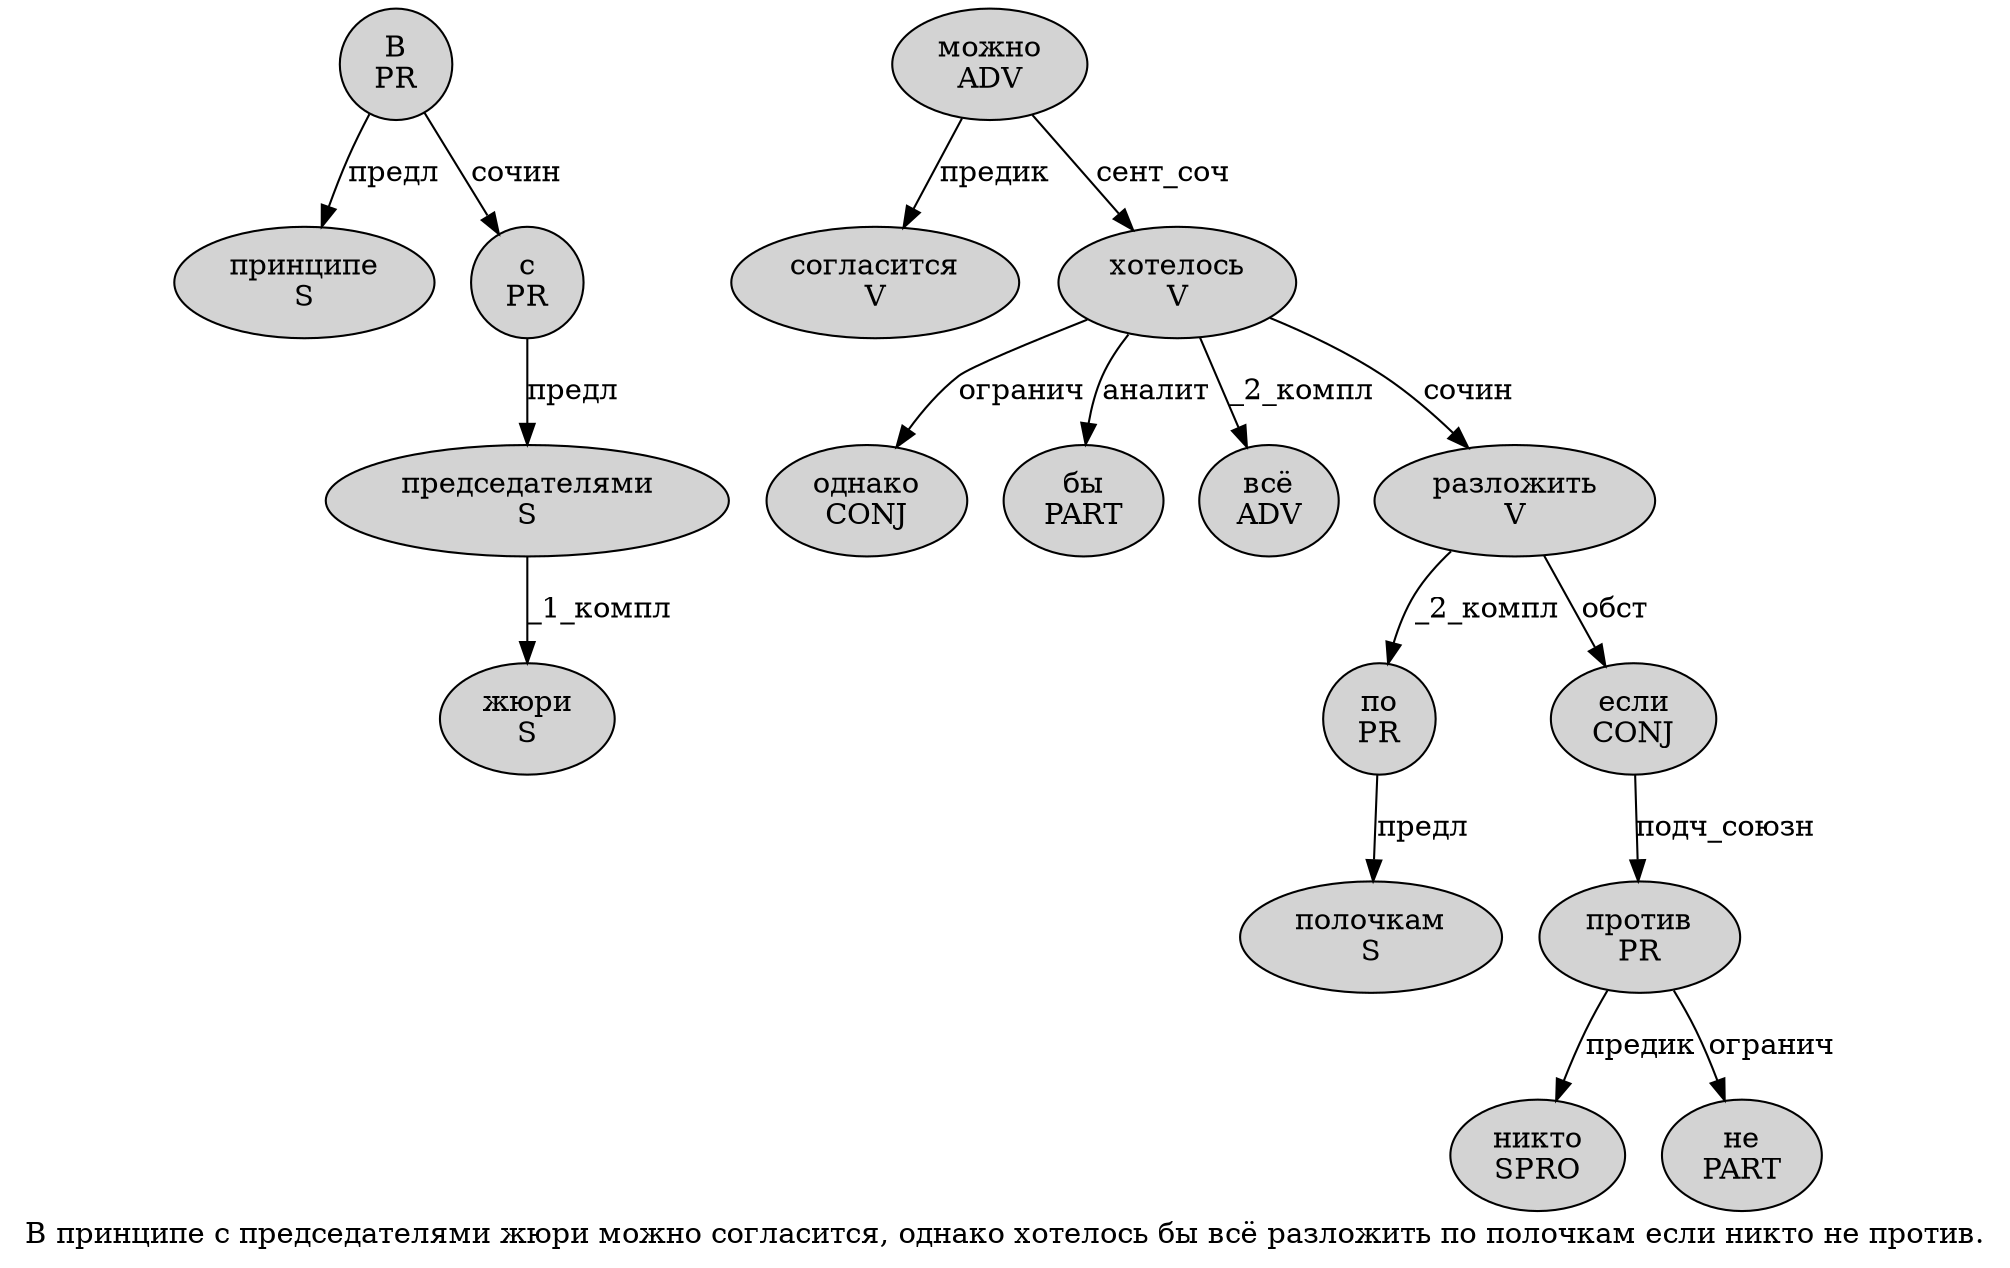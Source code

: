 digraph SENTENCE_1073 {
	graph [label="В принципе с председателями жюри можно согласится, однако хотелось бы всё разложить по полочкам если никто не против."]
	node [style=filled]
		0 [label="В
PR" color="" fillcolor=lightgray penwidth=1 shape=ellipse]
		1 [label="принципе
S" color="" fillcolor=lightgray penwidth=1 shape=ellipse]
		2 [label="с
PR" color="" fillcolor=lightgray penwidth=1 shape=ellipse]
		3 [label="председателями
S" color="" fillcolor=lightgray penwidth=1 shape=ellipse]
		4 [label="жюри
S" color="" fillcolor=lightgray penwidth=1 shape=ellipse]
		5 [label="можно
ADV" color="" fillcolor=lightgray penwidth=1 shape=ellipse]
		6 [label="согласится
V" color="" fillcolor=lightgray penwidth=1 shape=ellipse]
		8 [label="однако
CONJ" color="" fillcolor=lightgray penwidth=1 shape=ellipse]
		9 [label="хотелось
V" color="" fillcolor=lightgray penwidth=1 shape=ellipse]
		10 [label="бы
PART" color="" fillcolor=lightgray penwidth=1 shape=ellipse]
		11 [label="всё
ADV" color="" fillcolor=lightgray penwidth=1 shape=ellipse]
		12 [label="разложить
V" color="" fillcolor=lightgray penwidth=1 shape=ellipse]
		13 [label="по
PR" color="" fillcolor=lightgray penwidth=1 shape=ellipse]
		14 [label="полочкам
S" color="" fillcolor=lightgray penwidth=1 shape=ellipse]
		15 [label="если
CONJ" color="" fillcolor=lightgray penwidth=1 shape=ellipse]
		16 [label="никто
SPRO" color="" fillcolor=lightgray penwidth=1 shape=ellipse]
		17 [label="не
PART" color="" fillcolor=lightgray penwidth=1 shape=ellipse]
		18 [label="против
PR" color="" fillcolor=lightgray penwidth=1 shape=ellipse]
			5 -> 6 [label="предик"]
			5 -> 9 [label="сент_соч"]
			3 -> 4 [label="_1_компл"]
			0 -> 1 [label="предл"]
			0 -> 2 [label="сочин"]
			9 -> 8 [label="огранич"]
			9 -> 10 [label="аналит"]
			9 -> 11 [label="_2_компл"]
			9 -> 12 [label="сочин"]
			12 -> 13 [label="_2_компл"]
			12 -> 15 [label="обст"]
			2 -> 3 [label="предл"]
			18 -> 16 [label="предик"]
			18 -> 17 [label="огранич"]
			15 -> 18 [label="подч_союзн"]
			13 -> 14 [label="предл"]
}